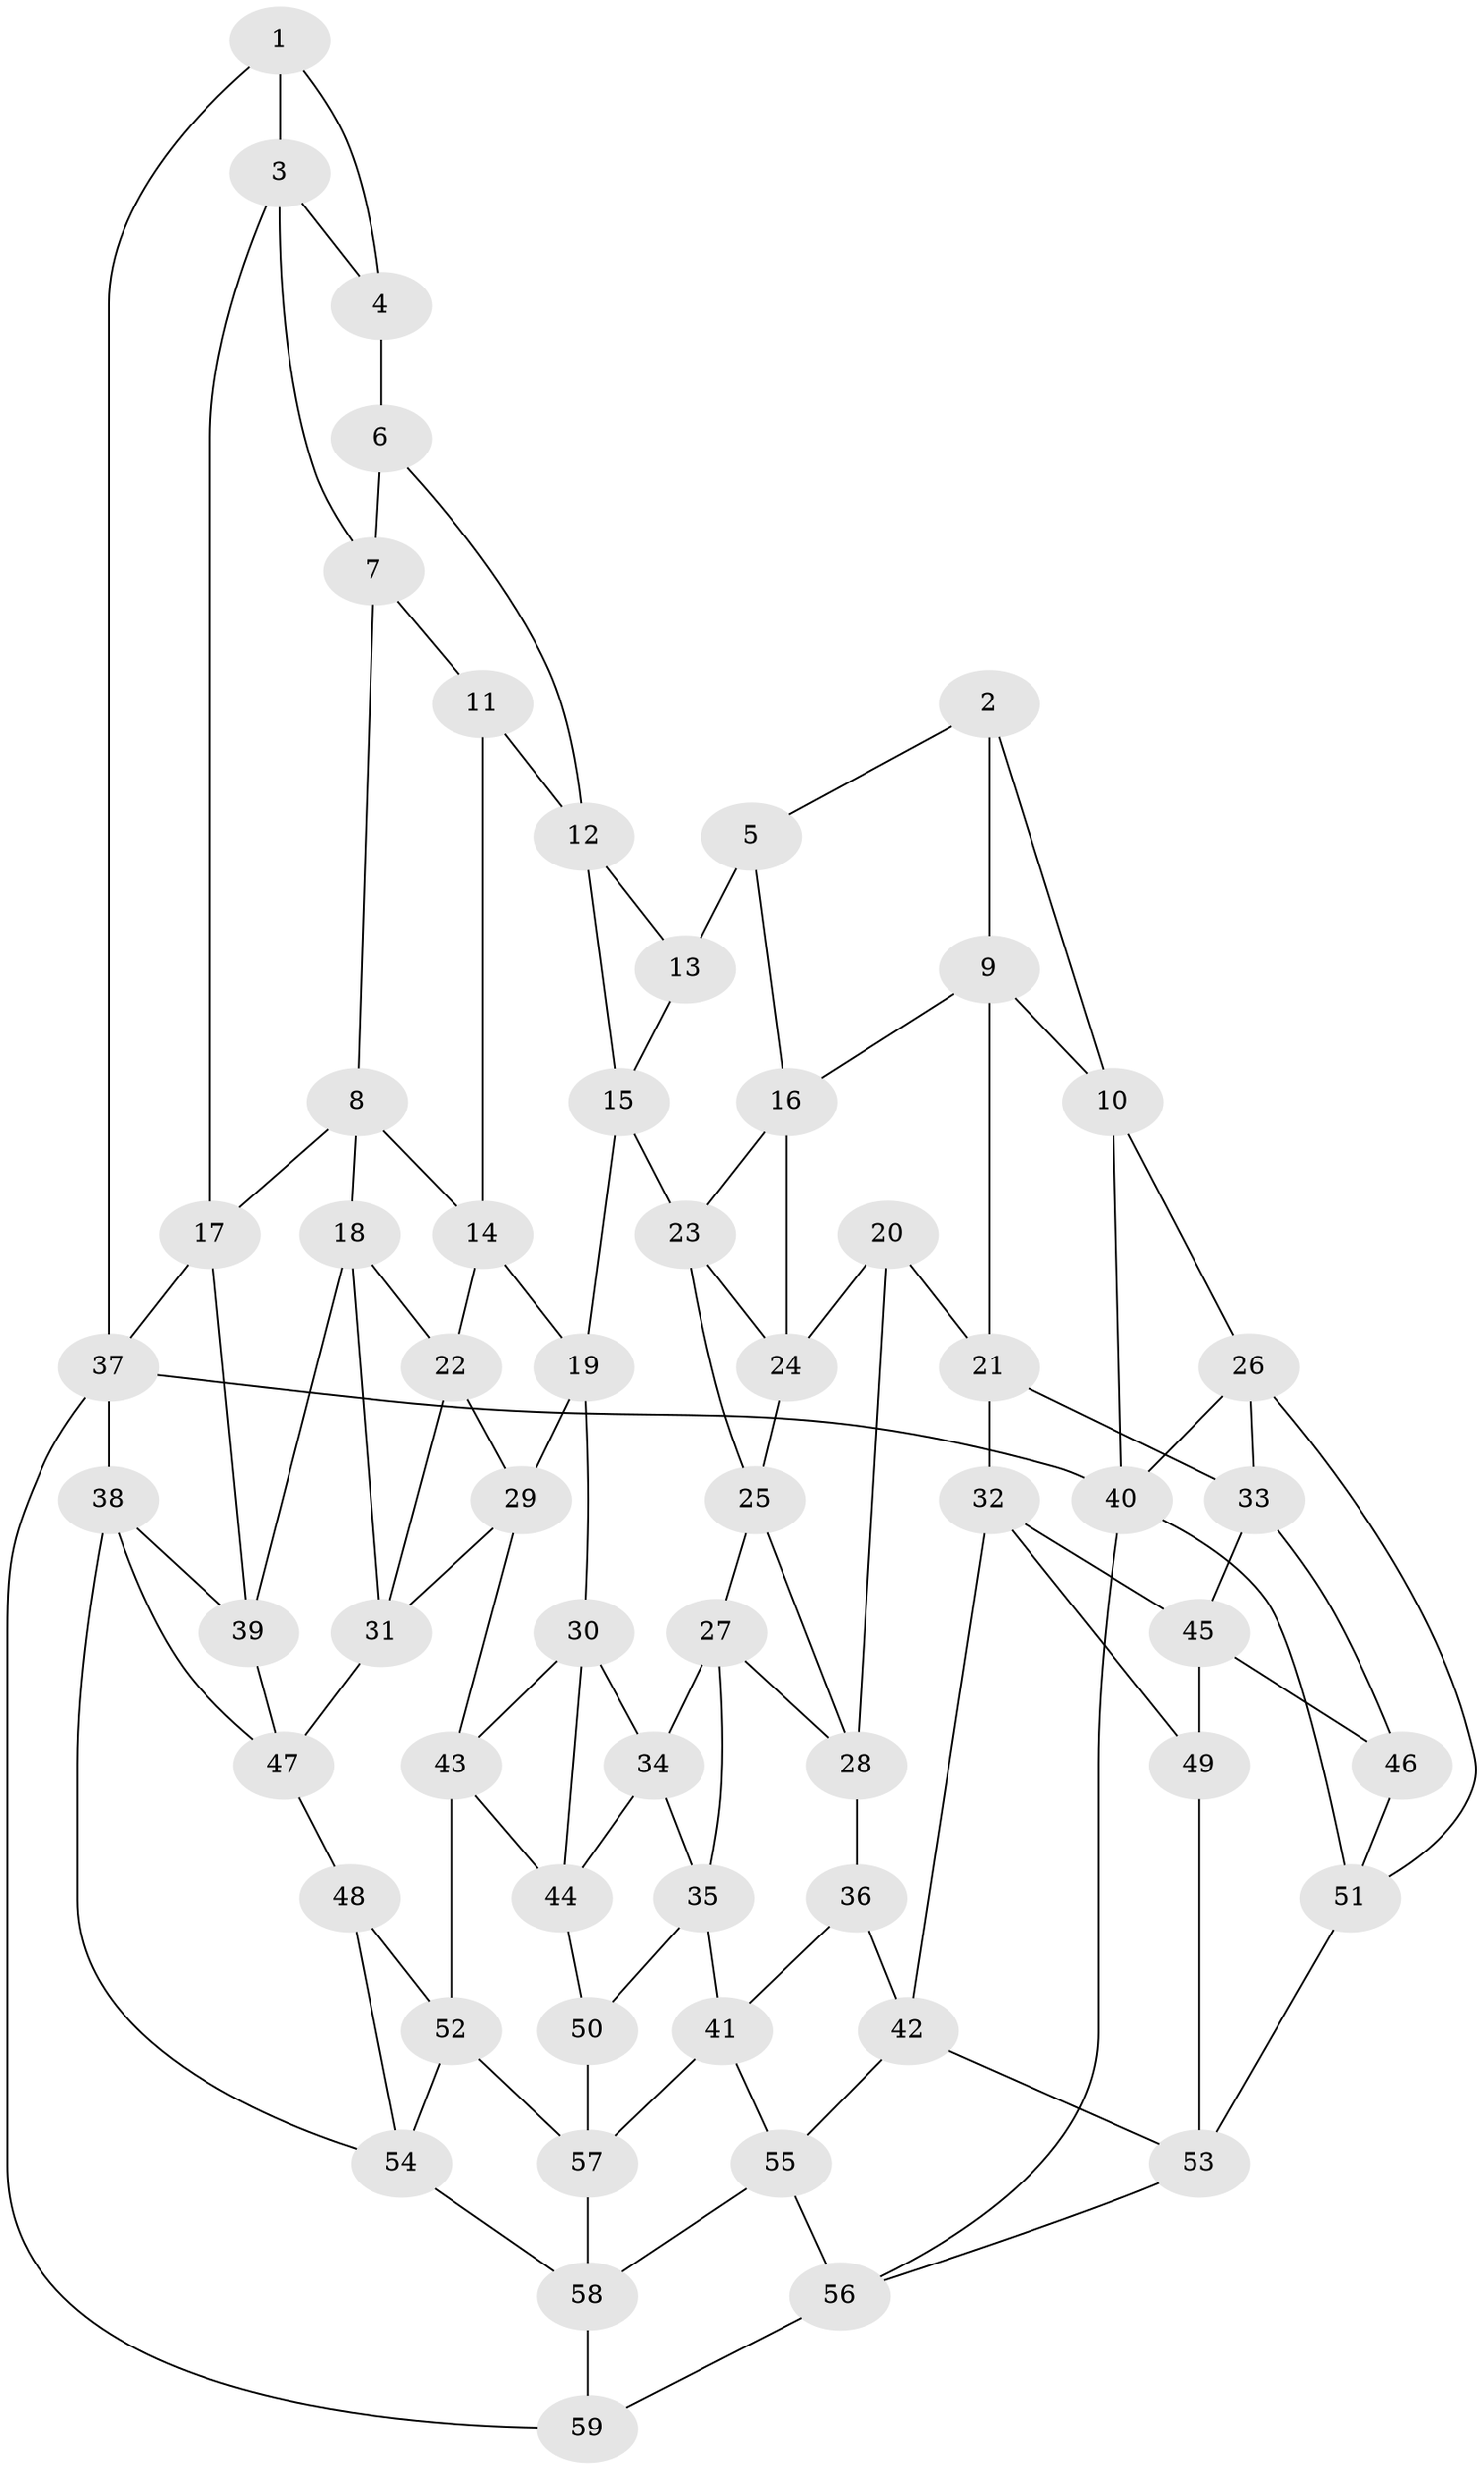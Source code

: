 // original degree distribution, {3: 0.01694915254237288, 4: 0.2288135593220339, 6: 0.211864406779661, 5: 0.5423728813559322}
// Generated by graph-tools (version 1.1) at 2025/51/03/09/25 03:51:02]
// undirected, 59 vertices, 112 edges
graph export_dot {
graph [start="1"]
  node [color=gray90,style=filled];
  1;
  2;
  3;
  4;
  5;
  6;
  7;
  8;
  9;
  10;
  11;
  12;
  13;
  14;
  15;
  16;
  17;
  18;
  19;
  20;
  21;
  22;
  23;
  24;
  25;
  26;
  27;
  28;
  29;
  30;
  31;
  32;
  33;
  34;
  35;
  36;
  37;
  38;
  39;
  40;
  41;
  42;
  43;
  44;
  45;
  46;
  47;
  48;
  49;
  50;
  51;
  52;
  53;
  54;
  55;
  56;
  57;
  58;
  59;
  1 -- 3 [weight=1.0];
  1 -- 4 [weight=1.0];
  1 -- 37 [weight=1.0];
  2 -- 5 [weight=1.0];
  2 -- 9 [weight=1.0];
  2 -- 10 [weight=1.0];
  3 -- 4 [weight=1.0];
  3 -- 7 [weight=1.0];
  3 -- 17 [weight=1.0];
  4 -- 6 [weight=2.0];
  5 -- 13 [weight=2.0];
  5 -- 16 [weight=1.0];
  6 -- 7 [weight=1.0];
  6 -- 12 [weight=1.0];
  7 -- 8 [weight=1.0];
  7 -- 11 [weight=1.0];
  8 -- 14 [weight=1.0];
  8 -- 17 [weight=1.0];
  8 -- 18 [weight=1.0];
  9 -- 10 [weight=1.0];
  9 -- 16 [weight=1.0];
  9 -- 21 [weight=1.0];
  10 -- 26 [weight=1.0];
  10 -- 40 [weight=1.0];
  11 -- 12 [weight=1.0];
  11 -- 14 [weight=1.0];
  12 -- 13 [weight=1.0];
  12 -- 15 [weight=1.0];
  13 -- 15 [weight=1.0];
  14 -- 19 [weight=1.0];
  14 -- 22 [weight=1.0];
  15 -- 19 [weight=1.0];
  15 -- 23 [weight=1.0];
  16 -- 23 [weight=1.0];
  16 -- 24 [weight=1.0];
  17 -- 37 [weight=1.0];
  17 -- 39 [weight=1.0];
  18 -- 22 [weight=1.0];
  18 -- 31 [weight=1.0];
  18 -- 39 [weight=1.0];
  19 -- 29 [weight=1.0];
  19 -- 30 [weight=1.0];
  20 -- 21 [weight=1.0];
  20 -- 24 [weight=1.0];
  20 -- 28 [weight=1.0];
  21 -- 32 [weight=1.0];
  21 -- 33 [weight=1.0];
  22 -- 29 [weight=1.0];
  22 -- 31 [weight=1.0];
  23 -- 24 [weight=1.0];
  23 -- 25 [weight=1.0];
  24 -- 25 [weight=1.0];
  25 -- 27 [weight=1.0];
  25 -- 28 [weight=1.0];
  26 -- 33 [weight=1.0];
  26 -- 40 [weight=1.0];
  26 -- 51 [weight=1.0];
  27 -- 28 [weight=1.0];
  27 -- 34 [weight=1.0];
  27 -- 35 [weight=1.0];
  28 -- 36 [weight=1.0];
  29 -- 31 [weight=1.0];
  29 -- 43 [weight=1.0];
  30 -- 34 [weight=1.0];
  30 -- 43 [weight=1.0];
  30 -- 44 [weight=1.0];
  31 -- 47 [weight=1.0];
  32 -- 42 [weight=1.0];
  32 -- 45 [weight=1.0];
  32 -- 49 [weight=1.0];
  33 -- 45 [weight=1.0];
  33 -- 46 [weight=1.0];
  34 -- 35 [weight=1.0];
  34 -- 44 [weight=1.0];
  35 -- 41 [weight=1.0];
  35 -- 50 [weight=1.0];
  36 -- 41 [weight=1.0];
  36 -- 42 [weight=1.0];
  37 -- 38 [weight=1.0];
  37 -- 40 [weight=2.0];
  37 -- 59 [weight=1.0];
  38 -- 39 [weight=1.0];
  38 -- 47 [weight=1.0];
  38 -- 54 [weight=1.0];
  39 -- 47 [weight=1.0];
  40 -- 51 [weight=1.0];
  40 -- 56 [weight=1.0];
  41 -- 55 [weight=1.0];
  41 -- 57 [weight=1.0];
  42 -- 53 [weight=1.0];
  42 -- 55 [weight=1.0];
  43 -- 44 [weight=1.0];
  43 -- 52 [weight=1.0];
  44 -- 50 [weight=1.0];
  45 -- 46 [weight=1.0];
  45 -- 49 [weight=1.0];
  46 -- 51 [weight=1.0];
  47 -- 48 [weight=1.0];
  48 -- 52 [weight=1.0];
  48 -- 54 [weight=1.0];
  49 -- 53 [weight=1.0];
  50 -- 57 [weight=1.0];
  51 -- 53 [weight=1.0];
  52 -- 54 [weight=1.0];
  52 -- 57 [weight=1.0];
  53 -- 56 [weight=1.0];
  54 -- 58 [weight=1.0];
  55 -- 56 [weight=1.0];
  55 -- 58 [weight=1.0];
  56 -- 59 [weight=1.0];
  57 -- 58 [weight=1.0];
  58 -- 59 [weight=1.0];
}
